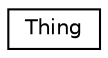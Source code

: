 digraph "Graphical Class Hierarchy"
{
 // INTERACTIVE_SVG=YES
 // LATEX_PDF_SIZE
  edge [fontname="Helvetica",fontsize="10",labelfontname="Helvetica",labelfontsize="10"];
  node [fontname="Helvetica",fontsize="10",shape=record];
  rankdir="LR";
  Node0 [label="Thing",height=0.2,width=0.4,color="black", fillcolor="white", style="filled",URL="$class_mirage_x_r_1_1_thing.html",tooltip=" "];
}
